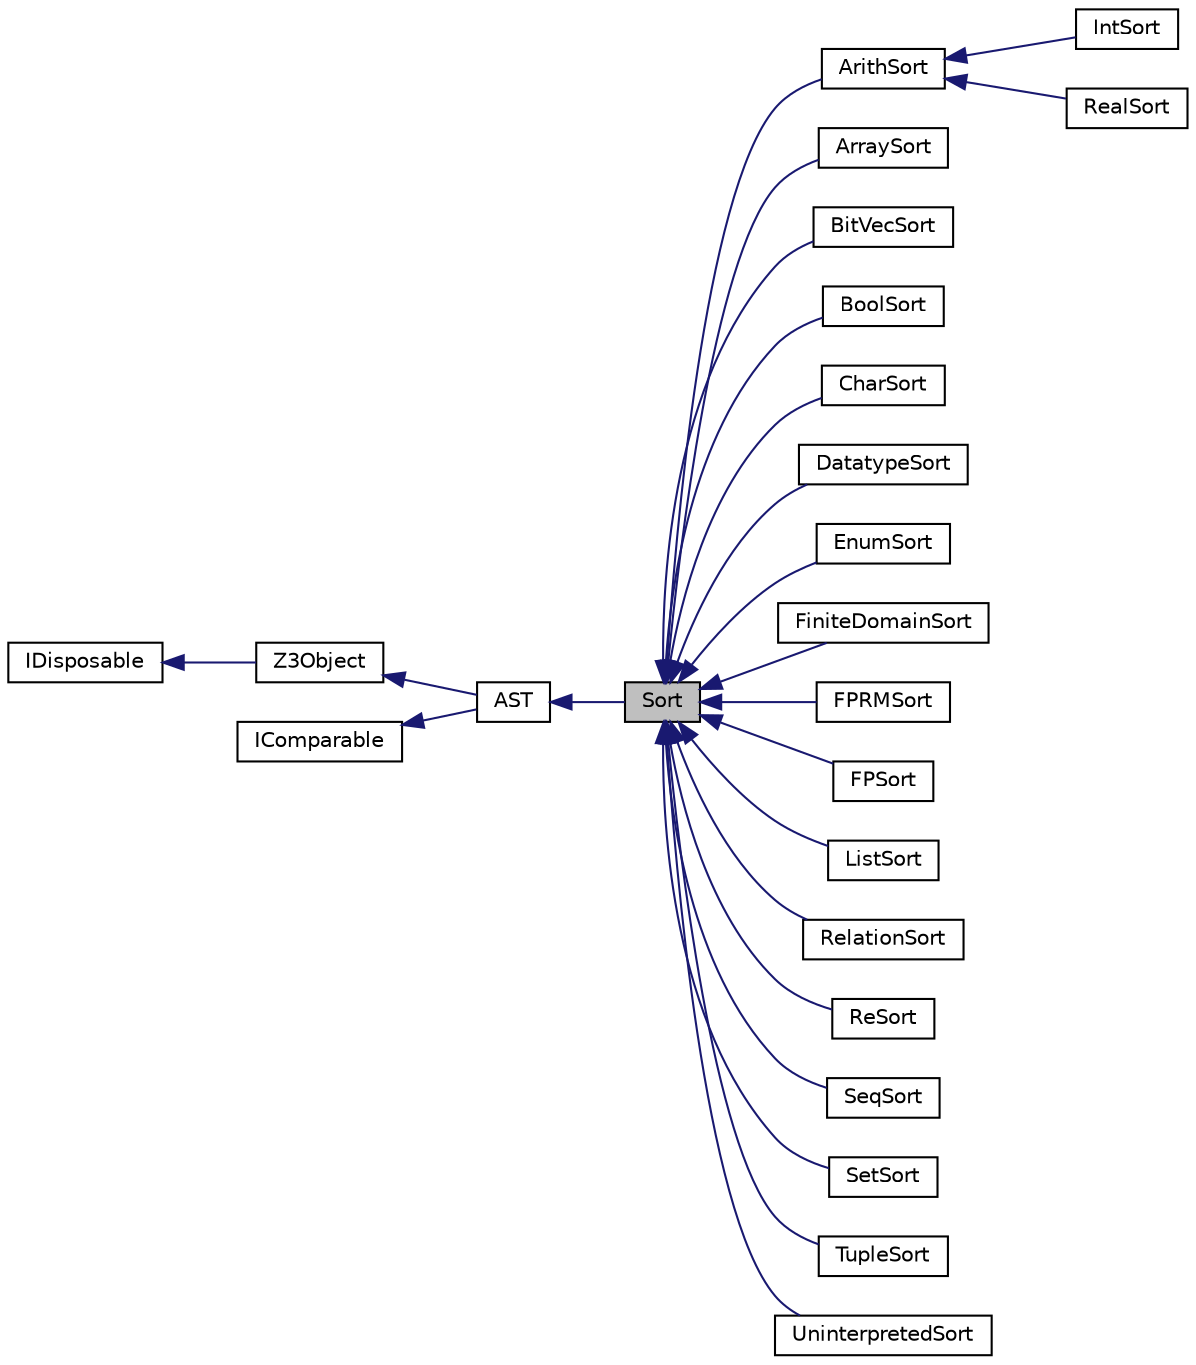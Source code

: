 digraph "Sort"
{
 // LATEX_PDF_SIZE
  edge [fontname="Helvetica",fontsize="10",labelfontname="Helvetica",labelfontsize="10"];
  node [fontname="Helvetica",fontsize="10",shape=record];
  rankdir="LR";
  Node1 [label="Sort",height=0.2,width=0.4,color="black", fillcolor="grey75", style="filled", fontcolor="black",tooltip="The Sort class implements type information for ASTs."];
  Node2 -> Node1 [dir="back",color="midnightblue",fontsize="10",style="solid",fontname="Helvetica"];
  Node2 [label="AST",height=0.2,width=0.4,color="black", fillcolor="white", style="filled",URL="$class_microsoft_1_1_z3_1_1_a_s_t.html",tooltip="The abstract syntax tree (AST) class."];
  Node3 -> Node2 [dir="back",color="midnightblue",fontsize="10",style="solid",fontname="Helvetica"];
  Node3 [label="Z3Object",height=0.2,width=0.4,color="black", fillcolor="white", style="filled",URL="$class_microsoft_1_1_z3_1_1_z3_object.html",tooltip="Internal base class for interfacing with native Z3 objects. Should not be used externally."];
  Node4 -> Node3 [dir="back",color="midnightblue",fontsize="10",style="solid",fontname="Helvetica"];
  Node4 [label="IDisposable",height=0.2,width=0.4,color="black", fillcolor="white", style="filled",URL="$class_i_disposable.html",tooltip=" "];
  Node5 -> Node2 [dir="back",color="midnightblue",fontsize="10",style="solid",fontname="Helvetica"];
  Node5 [label="IComparable",height=0.2,width=0.4,color="black", fillcolor="white", style="filled",URL="$class_i_comparable.html",tooltip=" "];
  Node1 -> Node6 [dir="back",color="midnightblue",fontsize="10",style="solid",fontname="Helvetica"];
  Node6 [label="ArithSort",height=0.2,width=0.4,color="black", fillcolor="white", style="filled",URL="$class_microsoft_1_1_z3_1_1_arith_sort.html",tooltip="An arithmetic sort, i.e., Int or Real."];
  Node6 -> Node7 [dir="back",color="midnightblue",fontsize="10",style="solid",fontname="Helvetica"];
  Node7 [label="IntSort",height=0.2,width=0.4,color="black", fillcolor="white", style="filled",URL="$class_microsoft_1_1_z3_1_1_int_sort.html",tooltip="An Integer sort"];
  Node6 -> Node8 [dir="back",color="midnightblue",fontsize="10",style="solid",fontname="Helvetica"];
  Node8 [label="RealSort",height=0.2,width=0.4,color="black", fillcolor="white", style="filled",URL="$class_microsoft_1_1_z3_1_1_real_sort.html",tooltip="A real sort"];
  Node1 -> Node9 [dir="back",color="midnightblue",fontsize="10",style="solid",fontname="Helvetica"];
  Node9 [label="ArraySort",height=0.2,width=0.4,color="black", fillcolor="white", style="filled",URL="$class_microsoft_1_1_z3_1_1_array_sort.html",tooltip="Array sorts."];
  Node1 -> Node10 [dir="back",color="midnightblue",fontsize="10",style="solid",fontname="Helvetica"];
  Node10 [label="BitVecSort",height=0.2,width=0.4,color="black", fillcolor="white", style="filled",URL="$class_microsoft_1_1_z3_1_1_bit_vec_sort.html",tooltip="Bit-vector sorts."];
  Node1 -> Node11 [dir="back",color="midnightblue",fontsize="10",style="solid",fontname="Helvetica"];
  Node11 [label="BoolSort",height=0.2,width=0.4,color="black", fillcolor="white", style="filled",URL="$class_microsoft_1_1_z3_1_1_bool_sort.html",tooltip="A Boolean sort."];
  Node1 -> Node12 [dir="back",color="midnightblue",fontsize="10",style="solid",fontname="Helvetica"];
  Node12 [label="CharSort",height=0.2,width=0.4,color="black", fillcolor="white", style="filled",URL="$class_microsoft_1_1_z3_1_1_char_sort.html",tooltip="A Character sort"];
  Node1 -> Node13 [dir="back",color="midnightblue",fontsize="10",style="solid",fontname="Helvetica"];
  Node13 [label="DatatypeSort",height=0.2,width=0.4,color="black", fillcolor="white", style="filled",URL="$class_microsoft_1_1_z3_1_1_datatype_sort.html",tooltip="Datatype sorts."];
  Node1 -> Node14 [dir="back",color="midnightblue",fontsize="10",style="solid",fontname="Helvetica"];
  Node14 [label="EnumSort",height=0.2,width=0.4,color="black", fillcolor="white", style="filled",URL="$class_microsoft_1_1_z3_1_1_enum_sort.html",tooltip="Enumeration sorts."];
  Node1 -> Node15 [dir="back",color="midnightblue",fontsize="10",style="solid",fontname="Helvetica"];
  Node15 [label="FiniteDomainSort",height=0.2,width=0.4,color="black", fillcolor="white", style="filled",URL="$class_microsoft_1_1_z3_1_1_finite_domain_sort.html",tooltip="Finite domain sorts."];
  Node1 -> Node16 [dir="back",color="midnightblue",fontsize="10",style="solid",fontname="Helvetica"];
  Node16 [label="FPRMSort",height=0.2,width=0.4,color="black", fillcolor="white", style="filled",URL="$class_microsoft_1_1_z3_1_1_f_p_r_m_sort.html",tooltip="The FloatingPoint RoundingMode sort"];
  Node1 -> Node17 [dir="back",color="midnightblue",fontsize="10",style="solid",fontname="Helvetica"];
  Node17 [label="FPSort",height=0.2,width=0.4,color="black", fillcolor="white", style="filled",URL="$class_microsoft_1_1_z3_1_1_f_p_sort.html",tooltip="FloatingPoint sort"];
  Node1 -> Node18 [dir="back",color="midnightblue",fontsize="10",style="solid",fontname="Helvetica"];
  Node18 [label="ListSort",height=0.2,width=0.4,color="black", fillcolor="white", style="filled",URL="$class_microsoft_1_1_z3_1_1_list_sort.html",tooltip="List sorts."];
  Node1 -> Node19 [dir="back",color="midnightblue",fontsize="10",style="solid",fontname="Helvetica"];
  Node19 [label="RelationSort",height=0.2,width=0.4,color="black", fillcolor="white", style="filled",URL="$class_microsoft_1_1_z3_1_1_relation_sort.html",tooltip="Relation sorts."];
  Node1 -> Node20 [dir="back",color="midnightblue",fontsize="10",style="solid",fontname="Helvetica"];
  Node20 [label="ReSort",height=0.2,width=0.4,color="black", fillcolor="white", style="filled",URL="$class_microsoft_1_1_z3_1_1_re_sort.html",tooltip="A regular expression sort"];
  Node1 -> Node21 [dir="back",color="midnightblue",fontsize="10",style="solid",fontname="Helvetica"];
  Node21 [label="SeqSort",height=0.2,width=0.4,color="black", fillcolor="white", style="filled",URL="$class_microsoft_1_1_z3_1_1_seq_sort.html",tooltip="A Sequence sort"];
  Node1 -> Node22 [dir="back",color="midnightblue",fontsize="10",style="solid",fontname="Helvetica"];
  Node22 [label="SetSort",height=0.2,width=0.4,color="black", fillcolor="white", style="filled",URL="$class_microsoft_1_1_z3_1_1_set_sort.html",tooltip="Set sorts."];
  Node1 -> Node23 [dir="back",color="midnightblue",fontsize="10",style="solid",fontname="Helvetica"];
  Node23 [label="TupleSort",height=0.2,width=0.4,color="black", fillcolor="white", style="filled",URL="$class_microsoft_1_1_z3_1_1_tuple_sort.html",tooltip="Tuple sorts."];
  Node1 -> Node24 [dir="back",color="midnightblue",fontsize="10",style="solid",fontname="Helvetica"];
  Node24 [label="UninterpretedSort",height=0.2,width=0.4,color="black", fillcolor="white", style="filled",URL="$class_microsoft_1_1_z3_1_1_uninterpreted_sort.html",tooltip="Uninterpreted Sorts"];
}
